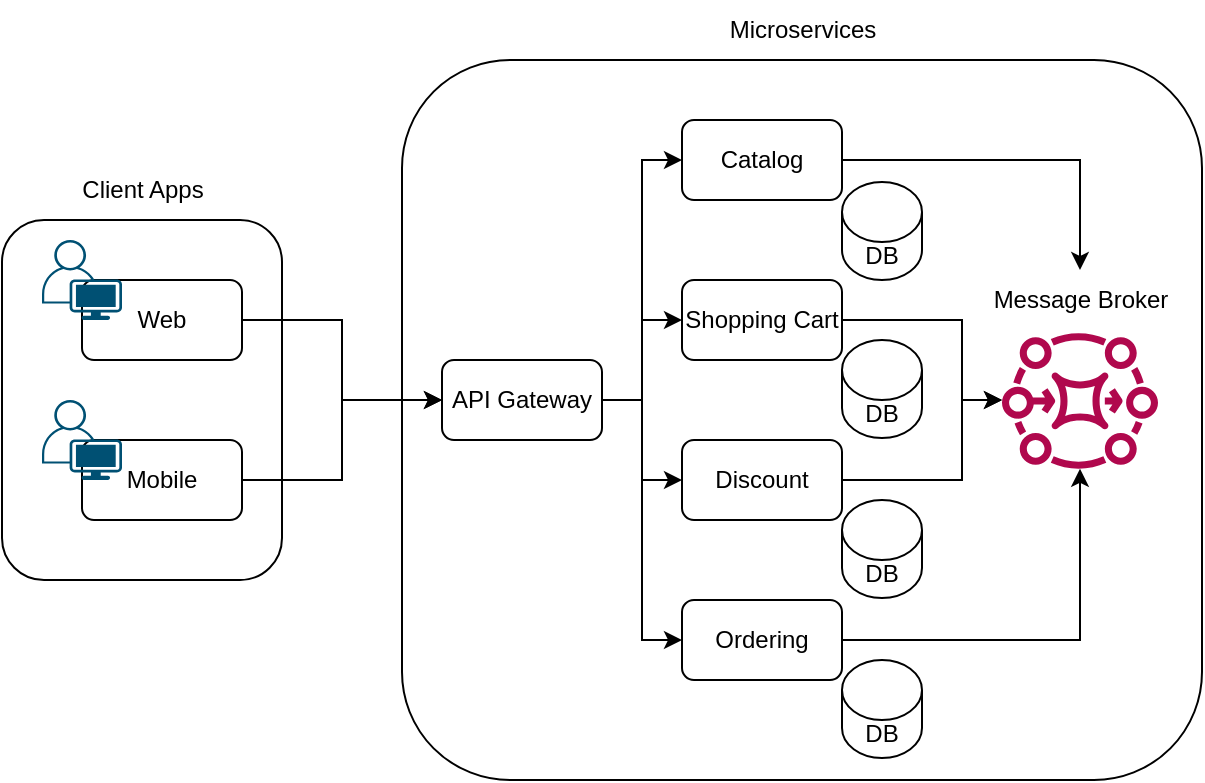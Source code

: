 <mxfile version="21.6.5" type="device">
  <diagram name="第 1 页" id="uTagyIk3ba5xhM97lpuT">
    <mxGraphModel dx="714" dy="792" grid="1" gridSize="10" guides="1" tooltips="1" connect="1" arrows="1" fold="1" page="1" pageScale="1" pageWidth="827" pageHeight="1169" math="0" shadow="0">
      <root>
        <mxCell id="0" />
        <mxCell id="1" parent="0" />
        <mxCell id="3ul-_6yD8wy-h_L_aHeE-32" value="" style="rounded=1;whiteSpace=wrap;html=1;" vertex="1" parent="1">
          <mxGeometry x="380" y="180" width="400" height="360" as="geometry" />
        </mxCell>
        <mxCell id="3ul-_6yD8wy-h_L_aHeE-6" value="" style="rounded=1;whiteSpace=wrap;html=1;" vertex="1" parent="1">
          <mxGeometry x="180" y="260" width="140" height="180" as="geometry" />
        </mxCell>
        <mxCell id="3ul-_6yD8wy-h_L_aHeE-48" style="edgeStyle=orthogonalEdgeStyle;rounded=0;orthogonalLoop=1;jettySize=auto;html=1;entryX=0;entryY=0.5;entryDx=0;entryDy=0;" edge="1" parent="1" source="3ul-_6yD8wy-h_L_aHeE-2" target="3ul-_6yD8wy-h_L_aHeE-8">
          <mxGeometry relative="1" as="geometry" />
        </mxCell>
        <mxCell id="3ul-_6yD8wy-h_L_aHeE-2" value="Web" style="rounded=1;whiteSpace=wrap;html=1;" vertex="1" parent="1">
          <mxGeometry x="220" y="290" width="80" height="40" as="geometry" />
        </mxCell>
        <mxCell id="3ul-_6yD8wy-h_L_aHeE-1" value="" style="points=[[0.35,0,0],[0.98,0.51,0],[1,0.71,0],[0.67,1,0],[0,0.795,0],[0,0.65,0]];verticalLabelPosition=bottom;sketch=0;html=1;verticalAlign=top;aspect=fixed;align=center;pointerEvents=1;shape=mxgraph.cisco19.user;fillColor=#005073;strokeColor=none;" vertex="1" parent="1">
          <mxGeometry x="200" y="270" width="40" height="40" as="geometry" />
        </mxCell>
        <mxCell id="3ul-_6yD8wy-h_L_aHeE-50" style="edgeStyle=orthogonalEdgeStyle;rounded=0;orthogonalLoop=1;jettySize=auto;html=1;entryX=0;entryY=0.5;entryDx=0;entryDy=0;" edge="1" parent="1" source="3ul-_6yD8wy-h_L_aHeE-3" target="3ul-_6yD8wy-h_L_aHeE-8">
          <mxGeometry relative="1" as="geometry" />
        </mxCell>
        <mxCell id="3ul-_6yD8wy-h_L_aHeE-3" value="Mobile" style="rounded=1;whiteSpace=wrap;html=1;" vertex="1" parent="1">
          <mxGeometry x="220" y="370" width="80" height="40" as="geometry" />
        </mxCell>
        <mxCell id="3ul-_6yD8wy-h_L_aHeE-4" value="" style="points=[[0.35,0,0],[0.98,0.51,0],[1,0.71,0],[0.67,1,0],[0,0.795,0],[0,0.65,0]];verticalLabelPosition=bottom;sketch=0;html=1;verticalAlign=top;aspect=fixed;align=center;pointerEvents=1;shape=mxgraph.cisco19.user;fillColor=#005073;strokeColor=none;" vertex="1" parent="1">
          <mxGeometry x="200" y="350" width="40" height="40" as="geometry" />
        </mxCell>
        <mxCell id="3ul-_6yD8wy-h_L_aHeE-7" value="Client Apps" style="text;html=1;align=center;verticalAlign=middle;resizable=0;points=[];autosize=1;strokeColor=none;fillColor=none;" vertex="1" parent="1">
          <mxGeometry x="210" y="230" width="80" height="30" as="geometry" />
        </mxCell>
        <mxCell id="3ul-_6yD8wy-h_L_aHeE-37" style="edgeStyle=orthogonalEdgeStyle;rounded=0;orthogonalLoop=1;jettySize=auto;html=1;entryX=0;entryY=0.5;entryDx=0;entryDy=0;" edge="1" parent="1" source="3ul-_6yD8wy-h_L_aHeE-8" target="3ul-_6yD8wy-h_L_aHeE-9">
          <mxGeometry relative="1" as="geometry" />
        </mxCell>
        <mxCell id="3ul-_6yD8wy-h_L_aHeE-38" style="edgeStyle=orthogonalEdgeStyle;rounded=0;orthogonalLoop=1;jettySize=auto;html=1;entryX=0;entryY=0.5;entryDx=0;entryDy=0;" edge="1" parent="1" source="3ul-_6yD8wy-h_L_aHeE-8" target="3ul-_6yD8wy-h_L_aHeE-10">
          <mxGeometry relative="1" as="geometry" />
        </mxCell>
        <mxCell id="3ul-_6yD8wy-h_L_aHeE-39" style="edgeStyle=orthogonalEdgeStyle;rounded=0;orthogonalLoop=1;jettySize=auto;html=1;entryX=0;entryY=0.5;entryDx=0;entryDy=0;" edge="1" parent="1" source="3ul-_6yD8wy-h_L_aHeE-8" target="3ul-_6yD8wy-h_L_aHeE-11">
          <mxGeometry relative="1" as="geometry" />
        </mxCell>
        <mxCell id="3ul-_6yD8wy-h_L_aHeE-40" style="edgeStyle=orthogonalEdgeStyle;rounded=0;orthogonalLoop=1;jettySize=auto;html=1;entryX=0;entryY=0.5;entryDx=0;entryDy=0;" edge="1" parent="1" source="3ul-_6yD8wy-h_L_aHeE-8" target="3ul-_6yD8wy-h_L_aHeE-12">
          <mxGeometry relative="1" as="geometry" />
        </mxCell>
        <mxCell id="3ul-_6yD8wy-h_L_aHeE-8" value="API Gateway" style="rounded=1;whiteSpace=wrap;html=1;" vertex="1" parent="1">
          <mxGeometry x="400" y="330" width="80" height="40" as="geometry" />
        </mxCell>
        <mxCell id="3ul-_6yD8wy-h_L_aHeE-41" style="edgeStyle=orthogonalEdgeStyle;rounded=0;orthogonalLoop=1;jettySize=auto;html=1;" edge="1" parent="1" source="3ul-_6yD8wy-h_L_aHeE-9" target="3ul-_6yD8wy-h_L_aHeE-31">
          <mxGeometry relative="1" as="geometry" />
        </mxCell>
        <mxCell id="3ul-_6yD8wy-h_L_aHeE-9" value="Catalog" style="rounded=1;whiteSpace=wrap;html=1;" vertex="1" parent="1">
          <mxGeometry x="520" y="210" width="80" height="40" as="geometry" />
        </mxCell>
        <mxCell id="3ul-_6yD8wy-h_L_aHeE-42" style="edgeStyle=orthogonalEdgeStyle;rounded=0;orthogonalLoop=1;jettySize=auto;html=1;" edge="1" parent="1" source="3ul-_6yD8wy-h_L_aHeE-10" target="3ul-_6yD8wy-h_L_aHeE-30">
          <mxGeometry relative="1" as="geometry">
            <Array as="points">
              <mxPoint x="660" y="310" />
              <mxPoint x="660" y="350" />
            </Array>
          </mxGeometry>
        </mxCell>
        <mxCell id="3ul-_6yD8wy-h_L_aHeE-10" value="Shopping Cart" style="rounded=1;whiteSpace=wrap;html=1;" vertex="1" parent="1">
          <mxGeometry x="520" y="290" width="80" height="40" as="geometry" />
        </mxCell>
        <mxCell id="3ul-_6yD8wy-h_L_aHeE-43" style="edgeStyle=orthogonalEdgeStyle;rounded=0;orthogonalLoop=1;jettySize=auto;html=1;" edge="1" parent="1" source="3ul-_6yD8wy-h_L_aHeE-11" target="3ul-_6yD8wy-h_L_aHeE-30">
          <mxGeometry relative="1" as="geometry">
            <Array as="points">
              <mxPoint x="660" y="390" />
              <mxPoint x="660" y="350" />
            </Array>
          </mxGeometry>
        </mxCell>
        <mxCell id="3ul-_6yD8wy-h_L_aHeE-11" value="Discount" style="rounded=1;whiteSpace=wrap;html=1;" vertex="1" parent="1">
          <mxGeometry x="520" y="370" width="80" height="40" as="geometry" />
        </mxCell>
        <mxCell id="3ul-_6yD8wy-h_L_aHeE-44" style="edgeStyle=orthogonalEdgeStyle;rounded=0;orthogonalLoop=1;jettySize=auto;html=1;" edge="1" parent="1" source="3ul-_6yD8wy-h_L_aHeE-12" target="3ul-_6yD8wy-h_L_aHeE-30">
          <mxGeometry relative="1" as="geometry" />
        </mxCell>
        <mxCell id="3ul-_6yD8wy-h_L_aHeE-12" value="Ordering" style="rounded=1;whiteSpace=wrap;html=1;" vertex="1" parent="1">
          <mxGeometry x="520" y="450" width="80" height="40" as="geometry" />
        </mxCell>
        <mxCell id="3ul-_6yD8wy-h_L_aHeE-16" value="DB" style="shape=cylinder3;whiteSpace=wrap;html=1;boundedLbl=1;backgroundOutline=1;size=15;" vertex="1" parent="1">
          <mxGeometry x="600" y="241" width="40" height="49" as="geometry" />
        </mxCell>
        <mxCell id="3ul-_6yD8wy-h_L_aHeE-30" value="" style="sketch=0;outlineConnect=0;fontColor=#232F3E;gradientColor=none;fillColor=#B0084D;strokeColor=none;dashed=0;verticalLabelPosition=bottom;verticalAlign=top;align=center;html=1;fontSize=12;fontStyle=0;aspect=fixed;pointerEvents=1;shape=mxgraph.aws4.mq_broker;" vertex="1" parent="1">
          <mxGeometry x="680" y="311" width="78" height="78" as="geometry" />
        </mxCell>
        <mxCell id="3ul-_6yD8wy-h_L_aHeE-31" value="Message Broker" style="text;html=1;align=center;verticalAlign=middle;resizable=0;points=[];autosize=1;strokeColor=none;fillColor=none;" vertex="1" parent="1">
          <mxGeometry x="664" y="285" width="110" height="30" as="geometry" />
        </mxCell>
        <mxCell id="3ul-_6yD8wy-h_L_aHeE-33" value="Microservices" style="text;html=1;align=center;verticalAlign=middle;resizable=0;points=[];autosize=1;strokeColor=none;fillColor=none;" vertex="1" parent="1">
          <mxGeometry x="530" y="150" width="100" height="30" as="geometry" />
        </mxCell>
        <mxCell id="3ul-_6yD8wy-h_L_aHeE-45" value="DB" style="shape=cylinder3;whiteSpace=wrap;html=1;boundedLbl=1;backgroundOutline=1;size=15;" vertex="1" parent="1">
          <mxGeometry x="600" y="320" width="40" height="49" as="geometry" />
        </mxCell>
        <mxCell id="3ul-_6yD8wy-h_L_aHeE-46" value="DB" style="shape=cylinder3;whiteSpace=wrap;html=1;boundedLbl=1;backgroundOutline=1;size=15;" vertex="1" parent="1">
          <mxGeometry x="600" y="400" width="40" height="49" as="geometry" />
        </mxCell>
        <mxCell id="3ul-_6yD8wy-h_L_aHeE-47" value="DB" style="shape=cylinder3;whiteSpace=wrap;html=1;boundedLbl=1;backgroundOutline=1;size=15;" vertex="1" parent="1">
          <mxGeometry x="600" y="480" width="40" height="49" as="geometry" />
        </mxCell>
      </root>
    </mxGraphModel>
  </diagram>
</mxfile>
